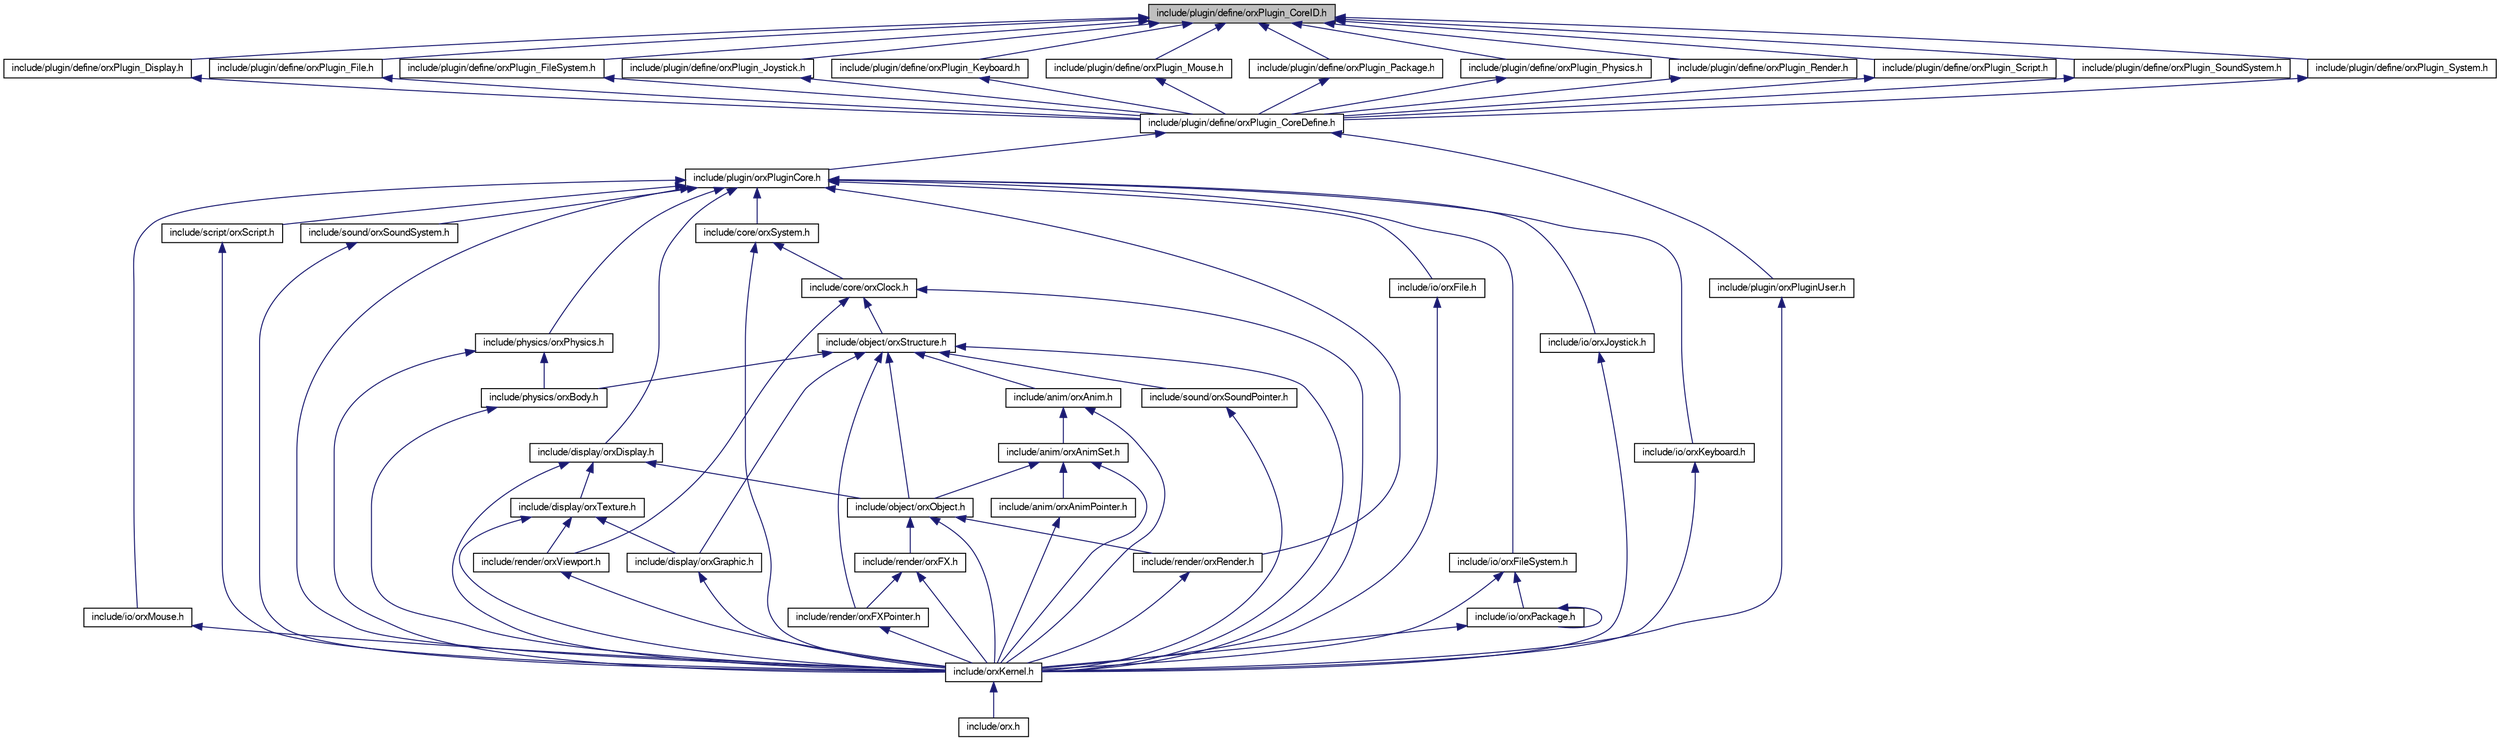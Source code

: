 digraph G
{
  bgcolor="transparent";
  edge [fontname="FreeSans",fontsize=10,labelfontname="FreeSans",labelfontsize=10];
  node [fontname="FreeSans",fontsize=10,shape=record];
  Node1 [label="include/plugin/define/orxPlugin_CoreID.h",height=0.2,width=0.4,color="black", fillcolor="grey75", style="filled" fontcolor="black"];
  Node1 -> Node2 [dir=back,color="midnightblue",fontsize=10,style="solid",fontname="FreeSans"];
  Node2 [label="include/plugin/define/orxPlugin_Display.h",height=0.2,width=0.4,color="black",URL="$orx_plugin___display_8h.html"];
  Node2 -> Node3 [dir=back,color="midnightblue",fontsize=10,style="solid",fontname="FreeSans"];
  Node3 [label="include/plugin/define/orxPlugin_CoreDefine.h",height=0.2,width=0.4,color="black",URL="$orx_plugin___core_define_8h.html"];
  Node3 -> Node4 [dir=back,color="midnightblue",fontsize=10,style="solid",fontname="FreeSans"];
  Node4 [label="include/plugin/orxPluginCore.h",height=0.2,width=0.4,color="black",URL="$orx_plugin_core_8h.html"];
  Node4 -> Node5 [dir=back,color="midnightblue",fontsize=10,style="solid",fontname="FreeSans"];
  Node5 [label="include/core/orxSystem.h",height=0.2,width=0.4,color="black",URL="$orx_system_8h.html"];
  Node5 -> Node6 [dir=back,color="midnightblue",fontsize=10,style="solid",fontname="FreeSans"];
  Node6 [label="include/core/orxClock.h",height=0.2,width=0.4,color="black",URL="$orx_clock_8h.html"];
  Node6 -> Node7 [dir=back,color="midnightblue",fontsize=10,style="solid",fontname="FreeSans"];
  Node7 [label="include/object/orxStructure.h",height=0.2,width=0.4,color="black",URL="$orx_structure_8h.html"];
  Node7 -> Node8 [dir=back,color="midnightblue",fontsize=10,style="solid",fontname="FreeSans"];
  Node8 [label="include/anim/orxAnim.h",height=0.2,width=0.4,color="black",URL="$orx_anim_8h.html"];
  Node8 -> Node9 [dir=back,color="midnightblue",fontsize=10,style="solid",fontname="FreeSans"];
  Node9 [label="include/anim/orxAnimSet.h",height=0.2,width=0.4,color="black",URL="$orx_anim_set_8h.html"];
  Node9 -> Node10 [dir=back,color="midnightblue",fontsize=10,style="solid",fontname="FreeSans"];
  Node10 [label="include/anim/orxAnimPointer.h",height=0.2,width=0.4,color="black",URL="$orx_anim_pointer_8h.html"];
  Node10 -> Node11 [dir=back,color="midnightblue",fontsize=10,style="solid",fontname="FreeSans"];
  Node11 [label="include/orxKernel.h",height=0.2,width=0.4,color="black",URL="$orx_kernel_8h.html"];
  Node11 -> Node12 [dir=back,color="midnightblue",fontsize=10,style="solid",fontname="FreeSans"];
  Node12 [label="include/orx.h",height=0.2,width=0.4,color="black",URL="$orx_8h.html"];
  Node9 -> Node13 [dir=back,color="midnightblue",fontsize=10,style="solid",fontname="FreeSans"];
  Node13 [label="include/object/orxObject.h",height=0.2,width=0.4,color="black",URL="$orx_object_8h.html"];
  Node13 -> Node11 [dir=back,color="midnightblue",fontsize=10,style="solid",fontname="FreeSans"];
  Node13 -> Node14 [dir=back,color="midnightblue",fontsize=10,style="solid",fontname="FreeSans"];
  Node14 [label="include/render/orxFX.h",height=0.2,width=0.4,color="black",URL="$orx_f_x_8h.html"];
  Node14 -> Node11 [dir=back,color="midnightblue",fontsize=10,style="solid",fontname="FreeSans"];
  Node14 -> Node15 [dir=back,color="midnightblue",fontsize=10,style="solid",fontname="FreeSans"];
  Node15 [label="include/render/orxFXPointer.h",height=0.2,width=0.4,color="black",URL="$orx_f_x_pointer_8h.html"];
  Node15 -> Node11 [dir=back,color="midnightblue",fontsize=10,style="solid",fontname="FreeSans"];
  Node13 -> Node16 [dir=back,color="midnightblue",fontsize=10,style="solid",fontname="FreeSans"];
  Node16 [label="include/render/orxRender.h",height=0.2,width=0.4,color="black",URL="$orx_render_8h.html"];
  Node16 -> Node11 [dir=back,color="midnightblue",fontsize=10,style="solid",fontname="FreeSans"];
  Node9 -> Node11 [dir=back,color="midnightblue",fontsize=10,style="solid",fontname="FreeSans"];
  Node8 -> Node11 [dir=back,color="midnightblue",fontsize=10,style="solid",fontname="FreeSans"];
  Node7 -> Node17 [dir=back,color="midnightblue",fontsize=10,style="solid",fontname="FreeSans"];
  Node17 [label="include/display/orxGraphic.h",height=0.2,width=0.4,color="black",URL="$orx_graphic_8h.html"];
  Node17 -> Node11 [dir=back,color="midnightblue",fontsize=10,style="solid",fontname="FreeSans"];
  Node7 -> Node13 [dir=back,color="midnightblue",fontsize=10,style="solid",fontname="FreeSans"];
  Node7 -> Node11 [dir=back,color="midnightblue",fontsize=10,style="solid",fontname="FreeSans"];
  Node7 -> Node18 [dir=back,color="midnightblue",fontsize=10,style="solid",fontname="FreeSans"];
  Node18 [label="include/physics/orxBody.h",height=0.2,width=0.4,color="black",URL="$orx_body_8h.html"];
  Node18 -> Node11 [dir=back,color="midnightblue",fontsize=10,style="solid",fontname="FreeSans"];
  Node7 -> Node15 [dir=back,color="midnightblue",fontsize=10,style="solid",fontname="FreeSans"];
  Node7 -> Node19 [dir=back,color="midnightblue",fontsize=10,style="solid",fontname="FreeSans"];
  Node19 [label="include/sound/orxSoundPointer.h",height=0.2,width=0.4,color="black",URL="$orx_sound_pointer_8h.html"];
  Node19 -> Node11 [dir=back,color="midnightblue",fontsize=10,style="solid",fontname="FreeSans"];
  Node6 -> Node11 [dir=back,color="midnightblue",fontsize=10,style="solid",fontname="FreeSans"];
  Node6 -> Node20 [dir=back,color="midnightblue",fontsize=10,style="solid",fontname="FreeSans"];
  Node20 [label="include/render/orxViewport.h",height=0.2,width=0.4,color="black",URL="$orx_viewport_8h.html"];
  Node20 -> Node11 [dir=back,color="midnightblue",fontsize=10,style="solid",fontname="FreeSans"];
  Node5 -> Node11 [dir=back,color="midnightblue",fontsize=10,style="solid",fontname="FreeSans"];
  Node4 -> Node21 [dir=back,color="midnightblue",fontsize=10,style="solid",fontname="FreeSans"];
  Node21 [label="include/display/orxDisplay.h",height=0.2,width=0.4,color="black",URL="$orx_display_8h.html"];
  Node21 -> Node22 [dir=back,color="midnightblue",fontsize=10,style="solid",fontname="FreeSans"];
  Node22 [label="include/display/orxTexture.h",height=0.2,width=0.4,color="black",URL="$orx_texture_8h.html"];
  Node22 -> Node17 [dir=back,color="midnightblue",fontsize=10,style="solid",fontname="FreeSans"];
  Node22 -> Node11 [dir=back,color="midnightblue",fontsize=10,style="solid",fontname="FreeSans"];
  Node22 -> Node20 [dir=back,color="midnightblue",fontsize=10,style="solid",fontname="FreeSans"];
  Node21 -> Node13 [dir=back,color="midnightblue",fontsize=10,style="solid",fontname="FreeSans"];
  Node21 -> Node11 [dir=back,color="midnightblue",fontsize=10,style="solid",fontname="FreeSans"];
  Node4 -> Node23 [dir=back,color="midnightblue",fontsize=10,style="solid",fontname="FreeSans"];
  Node23 [label="include/io/orxFile.h",height=0.2,width=0.4,color="black",URL="$orx_file_8h.html"];
  Node23 -> Node11 [dir=back,color="midnightblue",fontsize=10,style="solid",fontname="FreeSans"];
  Node4 -> Node24 [dir=back,color="midnightblue",fontsize=10,style="solid",fontname="FreeSans"];
  Node24 [label="include/io/orxFileSystem.h",height=0.2,width=0.4,color="black",URL="$orx_file_system_8h.html"];
  Node24 -> Node25 [dir=back,color="midnightblue",fontsize=10,style="solid",fontname="FreeSans"];
  Node25 [label="include/io/orxPackage.h",height=0.2,width=0.4,color="black",URL="$orx_package_8h.html"];
  Node25 -> Node25 [dir=back,color="midnightblue",fontsize=10,style="solid",fontname="FreeSans"];
  Node25 -> Node11 [dir=back,color="midnightblue",fontsize=10,style="solid",fontname="FreeSans"];
  Node24 -> Node11 [dir=back,color="midnightblue",fontsize=10,style="solid",fontname="FreeSans"];
  Node4 -> Node26 [dir=back,color="midnightblue",fontsize=10,style="solid",fontname="FreeSans"];
  Node26 [label="include/io/orxJoystick.h",height=0.2,width=0.4,color="black",URL="$orx_joystick_8h.html"];
  Node26 -> Node11 [dir=back,color="midnightblue",fontsize=10,style="solid",fontname="FreeSans"];
  Node4 -> Node27 [dir=back,color="midnightblue",fontsize=10,style="solid",fontname="FreeSans"];
  Node27 [label="include/io/orxKeyboard.h",height=0.2,width=0.4,color="black",URL="$orx_keyboard_8h.html"];
  Node27 -> Node11 [dir=back,color="midnightblue",fontsize=10,style="solid",fontname="FreeSans"];
  Node4 -> Node28 [dir=back,color="midnightblue",fontsize=10,style="solid",fontname="FreeSans"];
  Node28 [label="include/io/orxMouse.h",height=0.2,width=0.4,color="black",URL="$orx_mouse_8h.html"];
  Node28 -> Node11 [dir=back,color="midnightblue",fontsize=10,style="solid",fontname="FreeSans"];
  Node4 -> Node11 [dir=back,color="midnightblue",fontsize=10,style="solid",fontname="FreeSans"];
  Node4 -> Node29 [dir=back,color="midnightblue",fontsize=10,style="solid",fontname="FreeSans"];
  Node29 [label="include/physics/orxPhysics.h",height=0.2,width=0.4,color="black",URL="$orx_physics_8h.html"];
  Node29 -> Node18 [dir=back,color="midnightblue",fontsize=10,style="solid",fontname="FreeSans"];
  Node29 -> Node11 [dir=back,color="midnightblue",fontsize=10,style="solid",fontname="FreeSans"];
  Node4 -> Node16 [dir=back,color="midnightblue",fontsize=10,style="solid",fontname="FreeSans"];
  Node4 -> Node30 [dir=back,color="midnightblue",fontsize=10,style="solid",fontname="FreeSans"];
  Node30 [label="include/script/orxScript.h",height=0.2,width=0.4,color="black",URL="$orx_script_8h.html"];
  Node30 -> Node11 [dir=back,color="midnightblue",fontsize=10,style="solid",fontname="FreeSans"];
  Node4 -> Node31 [dir=back,color="midnightblue",fontsize=10,style="solid",fontname="FreeSans"];
  Node31 [label="include/sound/orxSoundSystem.h",height=0.2,width=0.4,color="black",URL="$orx_sound_system_8h.html"];
  Node31 -> Node11 [dir=back,color="midnightblue",fontsize=10,style="solid",fontname="FreeSans"];
  Node3 -> Node32 [dir=back,color="midnightblue",fontsize=10,style="solid",fontname="FreeSans"];
  Node32 [label="include/plugin/orxPluginUser.h",height=0.2,width=0.4,color="black",URL="$orx_plugin_user_8h.html"];
  Node32 -> Node11 [dir=back,color="midnightblue",fontsize=10,style="solid",fontname="FreeSans"];
  Node1 -> Node33 [dir=back,color="midnightblue",fontsize=10,style="solid",fontname="FreeSans"];
  Node33 [label="include/plugin/define/orxPlugin_File.h",height=0.2,width=0.4,color="black",URL="$orx_plugin___file_8h.html"];
  Node33 -> Node3 [dir=back,color="midnightblue",fontsize=10,style="solid",fontname="FreeSans"];
  Node1 -> Node34 [dir=back,color="midnightblue",fontsize=10,style="solid",fontname="FreeSans"];
  Node34 [label="include/plugin/define/orxPlugin_FileSystem.h",height=0.2,width=0.4,color="black",URL="$orx_plugin___file_system_8h.html"];
  Node34 -> Node3 [dir=back,color="midnightblue",fontsize=10,style="solid",fontname="FreeSans"];
  Node1 -> Node35 [dir=back,color="midnightblue",fontsize=10,style="solid",fontname="FreeSans"];
  Node35 [label="include/plugin/define/orxPlugin_Joystick.h",height=0.2,width=0.4,color="black",URL="$orx_plugin___joystick_8h.html"];
  Node35 -> Node3 [dir=back,color="midnightblue",fontsize=10,style="solid",fontname="FreeSans"];
  Node1 -> Node36 [dir=back,color="midnightblue",fontsize=10,style="solid",fontname="FreeSans"];
  Node36 [label="include/plugin/define/orxPlugin_Keyboard.h",height=0.2,width=0.4,color="black",URL="$orx_plugin___keyboard_8h.html"];
  Node36 -> Node3 [dir=back,color="midnightblue",fontsize=10,style="solid",fontname="FreeSans"];
  Node1 -> Node37 [dir=back,color="midnightblue",fontsize=10,style="solid",fontname="FreeSans"];
  Node37 [label="include/plugin/define/orxPlugin_Mouse.h",height=0.2,width=0.4,color="black",URL="$orx_plugin___mouse_8h.html"];
  Node37 -> Node3 [dir=back,color="midnightblue",fontsize=10,style="solid",fontname="FreeSans"];
  Node1 -> Node38 [dir=back,color="midnightblue",fontsize=10,style="solid",fontname="FreeSans"];
  Node38 [label="include/plugin/define/orxPlugin_Package.h",height=0.2,width=0.4,color="black",URL="$orx_plugin___package_8h.html"];
  Node38 -> Node3 [dir=back,color="midnightblue",fontsize=10,style="solid",fontname="FreeSans"];
  Node1 -> Node39 [dir=back,color="midnightblue",fontsize=10,style="solid",fontname="FreeSans"];
  Node39 [label="include/plugin/define/orxPlugin_Physics.h",height=0.2,width=0.4,color="black",URL="$orx_plugin___physics_8h.html"];
  Node39 -> Node3 [dir=back,color="midnightblue",fontsize=10,style="solid",fontname="FreeSans"];
  Node1 -> Node40 [dir=back,color="midnightblue",fontsize=10,style="solid",fontname="FreeSans"];
  Node40 [label="include/plugin/define/orxPlugin_Render.h",height=0.2,width=0.4,color="black",URL="$orx_plugin___render_8h.html"];
  Node40 -> Node3 [dir=back,color="midnightblue",fontsize=10,style="solid",fontname="FreeSans"];
  Node1 -> Node41 [dir=back,color="midnightblue",fontsize=10,style="solid",fontname="FreeSans"];
  Node41 [label="include/plugin/define/orxPlugin_Script.h",height=0.2,width=0.4,color="black",URL="$orx_plugin___script_8h.html"];
  Node41 -> Node3 [dir=back,color="midnightblue",fontsize=10,style="solid",fontname="FreeSans"];
  Node1 -> Node42 [dir=back,color="midnightblue",fontsize=10,style="solid",fontname="FreeSans"];
  Node42 [label="include/plugin/define/orxPlugin_SoundSystem.h",height=0.2,width=0.4,color="black",URL="$orx_plugin___sound_system_8h.html"];
  Node42 -> Node3 [dir=back,color="midnightblue",fontsize=10,style="solid",fontname="FreeSans"];
  Node1 -> Node43 [dir=back,color="midnightblue",fontsize=10,style="solid",fontname="FreeSans"];
  Node43 [label="include/plugin/define/orxPlugin_System.h",height=0.2,width=0.4,color="black",URL="$orx_plugin___system_8h.html"];
  Node43 -> Node3 [dir=back,color="midnightblue",fontsize=10,style="solid",fontname="FreeSans"];
}
